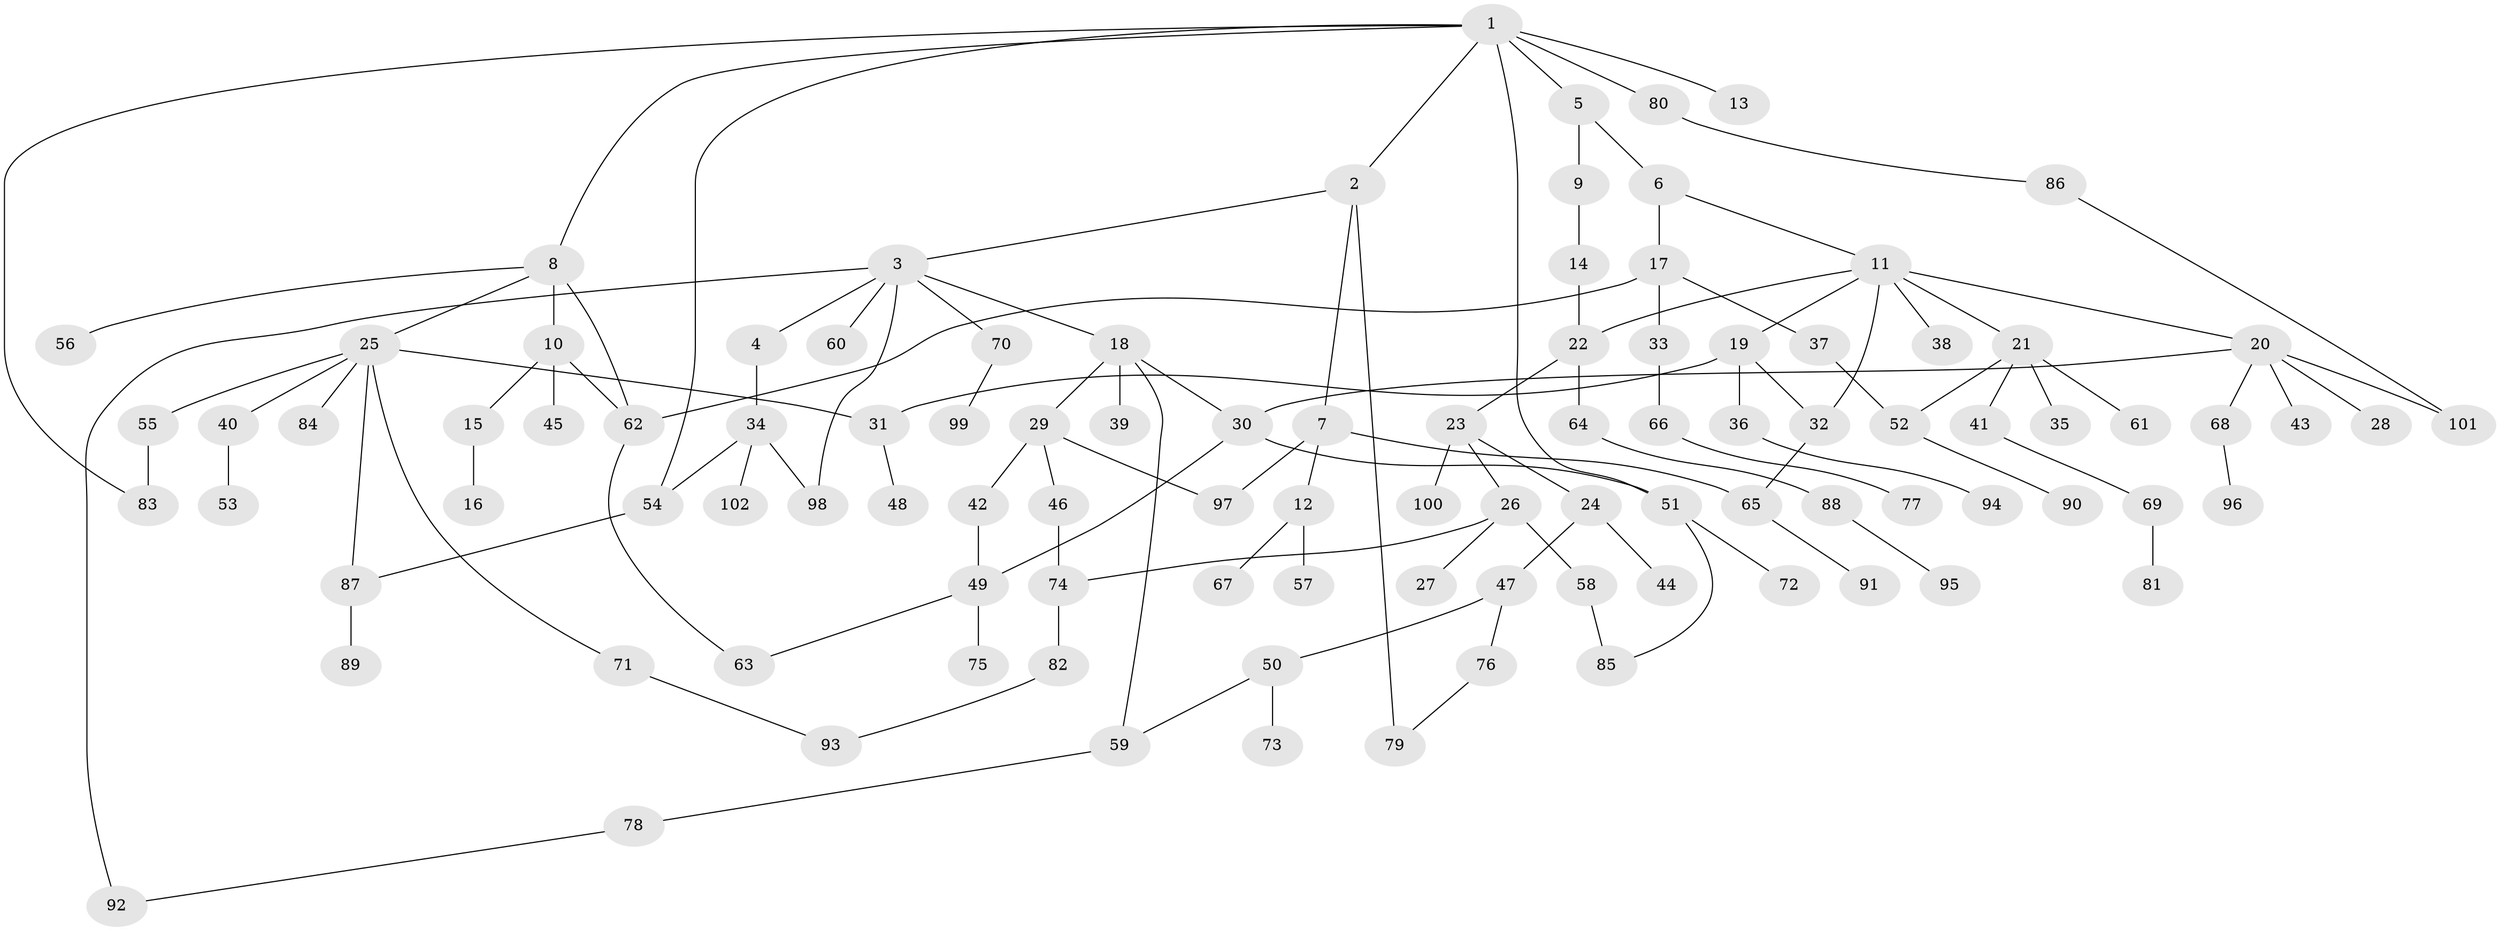 // coarse degree distribution, {8: 0.015384615384615385, 4: 0.15384615384615385, 7: 0.06153846153846154, 2: 0.27692307692307694, 3: 0.12307692307692308, 5: 0.046153846153846156, 1: 0.3230769230769231}
// Generated by graph-tools (version 1.1) at 2025/41/03/06/25 10:41:26]
// undirected, 102 vertices, 124 edges
graph export_dot {
graph [start="1"]
  node [color=gray90,style=filled];
  1;
  2;
  3;
  4;
  5;
  6;
  7;
  8;
  9;
  10;
  11;
  12;
  13;
  14;
  15;
  16;
  17;
  18;
  19;
  20;
  21;
  22;
  23;
  24;
  25;
  26;
  27;
  28;
  29;
  30;
  31;
  32;
  33;
  34;
  35;
  36;
  37;
  38;
  39;
  40;
  41;
  42;
  43;
  44;
  45;
  46;
  47;
  48;
  49;
  50;
  51;
  52;
  53;
  54;
  55;
  56;
  57;
  58;
  59;
  60;
  61;
  62;
  63;
  64;
  65;
  66;
  67;
  68;
  69;
  70;
  71;
  72;
  73;
  74;
  75;
  76;
  77;
  78;
  79;
  80;
  81;
  82;
  83;
  84;
  85;
  86;
  87;
  88;
  89;
  90;
  91;
  92;
  93;
  94;
  95;
  96;
  97;
  98;
  99;
  100;
  101;
  102;
  1 -- 2;
  1 -- 5;
  1 -- 8;
  1 -- 13;
  1 -- 80;
  1 -- 51;
  1 -- 54;
  1 -- 83;
  2 -- 3;
  2 -- 7;
  2 -- 79;
  3 -- 4;
  3 -- 18;
  3 -- 60;
  3 -- 70;
  3 -- 92;
  3 -- 98;
  4 -- 34;
  5 -- 6;
  5 -- 9;
  6 -- 11;
  6 -- 17;
  7 -- 12;
  7 -- 65;
  7 -- 97;
  8 -- 10;
  8 -- 25;
  8 -- 56;
  8 -- 62;
  9 -- 14;
  10 -- 15;
  10 -- 45;
  10 -- 62;
  11 -- 19;
  11 -- 20;
  11 -- 21;
  11 -- 38;
  11 -- 32;
  11 -- 22;
  12 -- 57;
  12 -- 67;
  14 -- 22;
  15 -- 16;
  17 -- 33;
  17 -- 37;
  17 -- 62;
  18 -- 29;
  18 -- 39;
  18 -- 30;
  18 -- 59;
  19 -- 31;
  19 -- 32;
  19 -- 36;
  20 -- 28;
  20 -- 30;
  20 -- 43;
  20 -- 68;
  20 -- 101;
  21 -- 35;
  21 -- 41;
  21 -- 61;
  21 -- 52;
  22 -- 23;
  22 -- 64;
  23 -- 24;
  23 -- 26;
  23 -- 100;
  24 -- 44;
  24 -- 47;
  25 -- 40;
  25 -- 55;
  25 -- 71;
  25 -- 84;
  25 -- 87;
  25 -- 31;
  26 -- 27;
  26 -- 58;
  26 -- 74;
  29 -- 42;
  29 -- 46;
  29 -- 97;
  30 -- 49;
  30 -- 51;
  31 -- 48;
  32 -- 65;
  33 -- 66;
  34 -- 54;
  34 -- 102;
  34 -- 98;
  36 -- 94;
  37 -- 52;
  40 -- 53;
  41 -- 69;
  42 -- 49;
  46 -- 74;
  47 -- 50;
  47 -- 76;
  49 -- 63;
  49 -- 75;
  50 -- 59;
  50 -- 73;
  51 -- 72;
  51 -- 85;
  52 -- 90;
  54 -- 87;
  55 -- 83;
  58 -- 85;
  59 -- 78;
  62 -- 63;
  64 -- 88;
  65 -- 91;
  66 -- 77;
  68 -- 96;
  69 -- 81;
  70 -- 99;
  71 -- 93;
  74 -- 82;
  76 -- 79;
  78 -- 92;
  80 -- 86;
  82 -- 93;
  86 -- 101;
  87 -- 89;
  88 -- 95;
}
